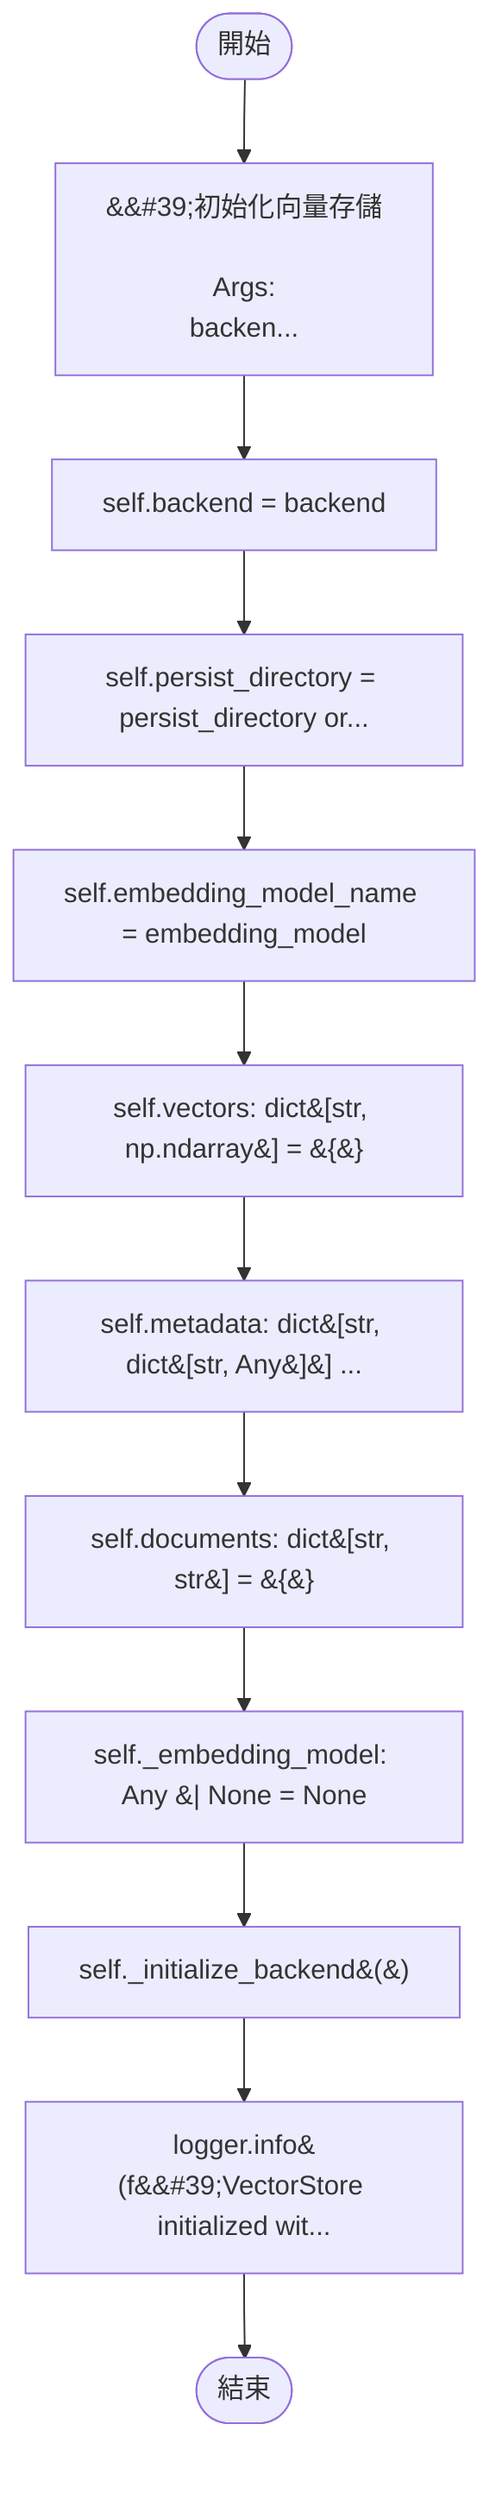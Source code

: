 flowchart TB
    n1([開始])
    n2([結束])
    n3[&amp;&#35;39;初始化向量存儲\n\n        Args:\n            backen...]
    n4[self.backend = backend]
    n5[self.persist_directory = persist_directory or...]
    n6[self.embedding_model_name = embedding_model]
    n7[self.vectors: dict&#91;str, np.ndarray&#93; = &#123;&#125;]
    n8[self.metadata: dict&#91;str, dict&#91;str, Any&#93;&#93; ...]
    n9[self.documents: dict&#91;str, str&#93; = &#123;&#125;]
    n10[self._embedding_model: Any &#124; None = None]
    n11[self._initialize_backend&#40;&#41;]
    n12[logger.info&#40;f&amp;&#35;39;VectorStore initialized wit...]
    n1 --> n3
    n3 --> n4
    n4 --> n5
    n5 --> n6
    n6 --> n7
    n7 --> n8
    n8 --> n9
    n9 --> n10
    n10 --> n11
    n11 --> n12
    n12 --> n2